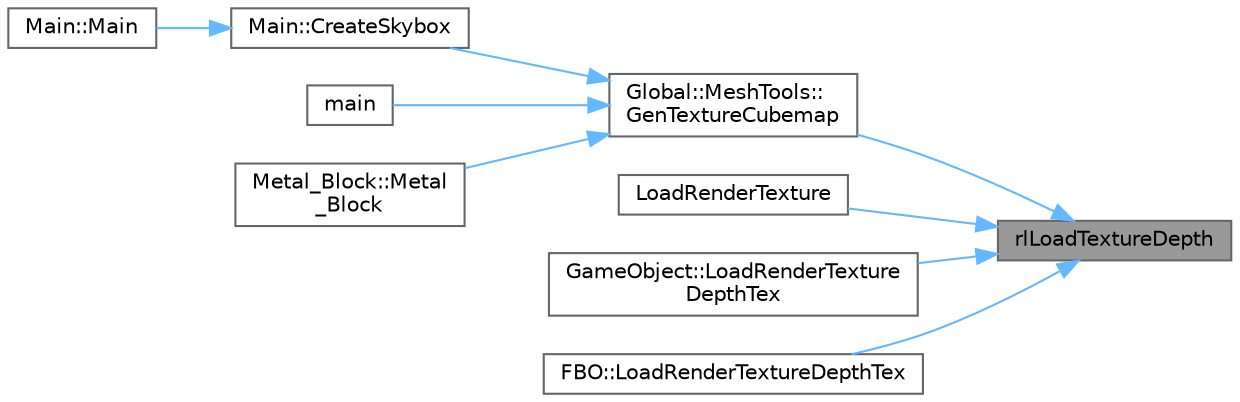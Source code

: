 digraph "rlLoadTextureDepth"
{
 // LATEX_PDF_SIZE
  bgcolor="transparent";
  edge [fontname=Helvetica,fontsize=10,labelfontname=Helvetica,labelfontsize=10];
  node [fontname=Helvetica,fontsize=10,shape=box,height=0.2,width=0.4];
  rankdir="RL";
  Node1 [id="Node000001",label="rlLoadTextureDepth",height=0.2,width=0.4,color="gray40", fillcolor="grey60", style="filled", fontcolor="black",tooltip=" "];
  Node1 -> Node2 [id="edge17_Node000001_Node000002",dir="back",color="steelblue1",style="solid",tooltip=" "];
  Node2 [id="Node000002",label="Global::MeshTools::\lGenTextureCubemap",height=0.2,width=0.4,color="grey40", fillcolor="white", style="filled",URL="$class_global_1_1_mesh_tools.html#abd961f7c3e9be62f8c27ab77518498ae",tooltip=" "];
  Node2 -> Node3 [id="edge18_Node000002_Node000003",dir="back",color="steelblue1",style="solid",tooltip=" "];
  Node3 [id="Node000003",label="Main::CreateSkybox",height=0.2,width=0.4,color="grey40", fillcolor="white", style="filled",URL="$class_main.html#af7e13029157a2c352dd99161bfb70291",tooltip=" "];
  Node3 -> Node4 [id="edge19_Node000003_Node000004",dir="back",color="steelblue1",style="solid",tooltip=" "];
  Node4 [id="Node000004",label="Main::Main",height=0.2,width=0.4,color="grey40", fillcolor="white", style="filled",URL="$class_main.html#a50d4361a1b613205467a441b5c40c199",tooltip=" "];
  Node2 -> Node5 [id="edge20_Node000002_Node000005",dir="back",color="steelblue1",style="solid",tooltip=" "];
  Node5 [id="Node000005",label="main",height=0.2,width=0.4,color="grey40", fillcolor="white", style="filled",URL="$main_8cpp.html#a840291bc02cba5474a4cb46a9b9566fe",tooltip=" "];
  Node2 -> Node6 [id="edge21_Node000002_Node000006",dir="back",color="steelblue1",style="solid",tooltip=" "];
  Node6 [id="Node000006",label="Metal_Block::Metal\l_Block",height=0.2,width=0.4,color="grey40", fillcolor="white", style="filled",URL="$class_metal___block.html#a0efd0d8b89c291a3bd530502e3c40fc2",tooltip=" "];
  Node1 -> Node7 [id="edge22_Node000001_Node000007",dir="back",color="steelblue1",style="solid",tooltip=" "];
  Node7 [id="Node000007",label="LoadRenderTexture",height=0.2,width=0.4,color="grey40", fillcolor="white", style="filled",URL="$_classes_2lib_2rtextures_8c.html#a4a36599a7f9ee6e9074c6c100cfa797b",tooltip=" "];
  Node1 -> Node8 [id="edge23_Node000001_Node000008",dir="back",color="steelblue1",style="solid",tooltip=" "];
  Node8 [id="Node000008",label="GameObject::LoadRenderTexture\lDepthTex",height=0.2,width=0.4,color="grey40", fillcolor="white", style="filled",URL="$class_game_object.html#ac8f3b7994884f47fd6cb16b9218d5dc5",tooltip=" "];
  Node1 -> Node9 [id="edge24_Node000001_Node000009",dir="back",color="steelblue1",style="solid",tooltip=" "];
  Node9 [id="Node000009",label="FBO::LoadRenderTextureDepthTex",height=0.2,width=0.4,color="grey40", fillcolor="white", style="filled",URL="$class_f_b_o.html#a2d6f95bd7df714bcd8da0b5d0e08b8c4",tooltip=" "];
}
